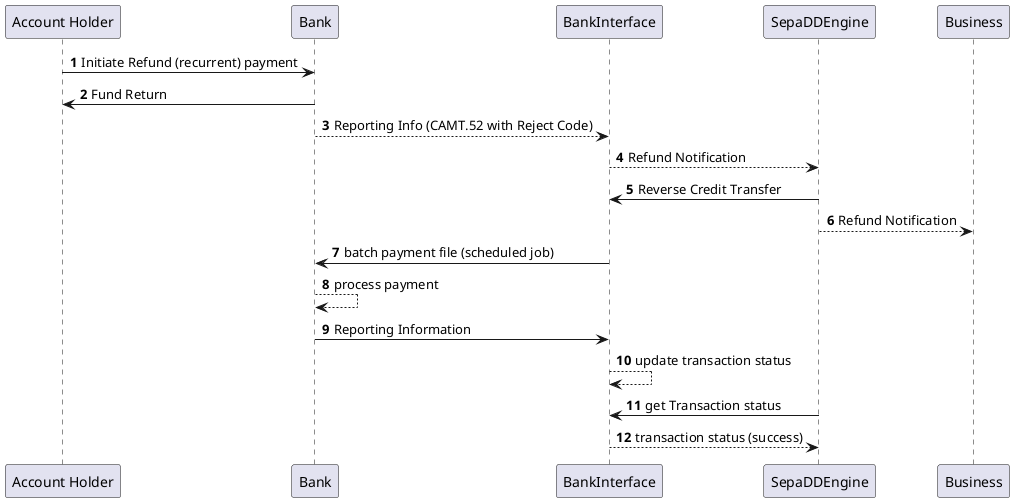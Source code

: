 @startuml
'https://plantuml.com/sequence-diagram

autonumber
"Account Holder" -> Bank : Initiate Refund (recurrent) payment
Bank -> "Account Holder" : Fund Return
Bank --> BankInterface: Reporting Info (CAMT.52 with Reject Code)
BankInterface--> SepaDDEngine: Refund Notification
SepaDDEngine-> BankInterface: Reverse Credit Transfer
SepaDDEngine--> Business : Refund Notification
BankInterface->Bank : batch payment file (scheduled job)
Bank-->Bank: process payment
Bank->BankInterface: Reporting Information
BankInterface-->BankInterface : update transaction status
SepaDDEngine-> BankInterface : get Transaction status
BankInterface-->SepaDDEngine : transaction status (success)


@enduml